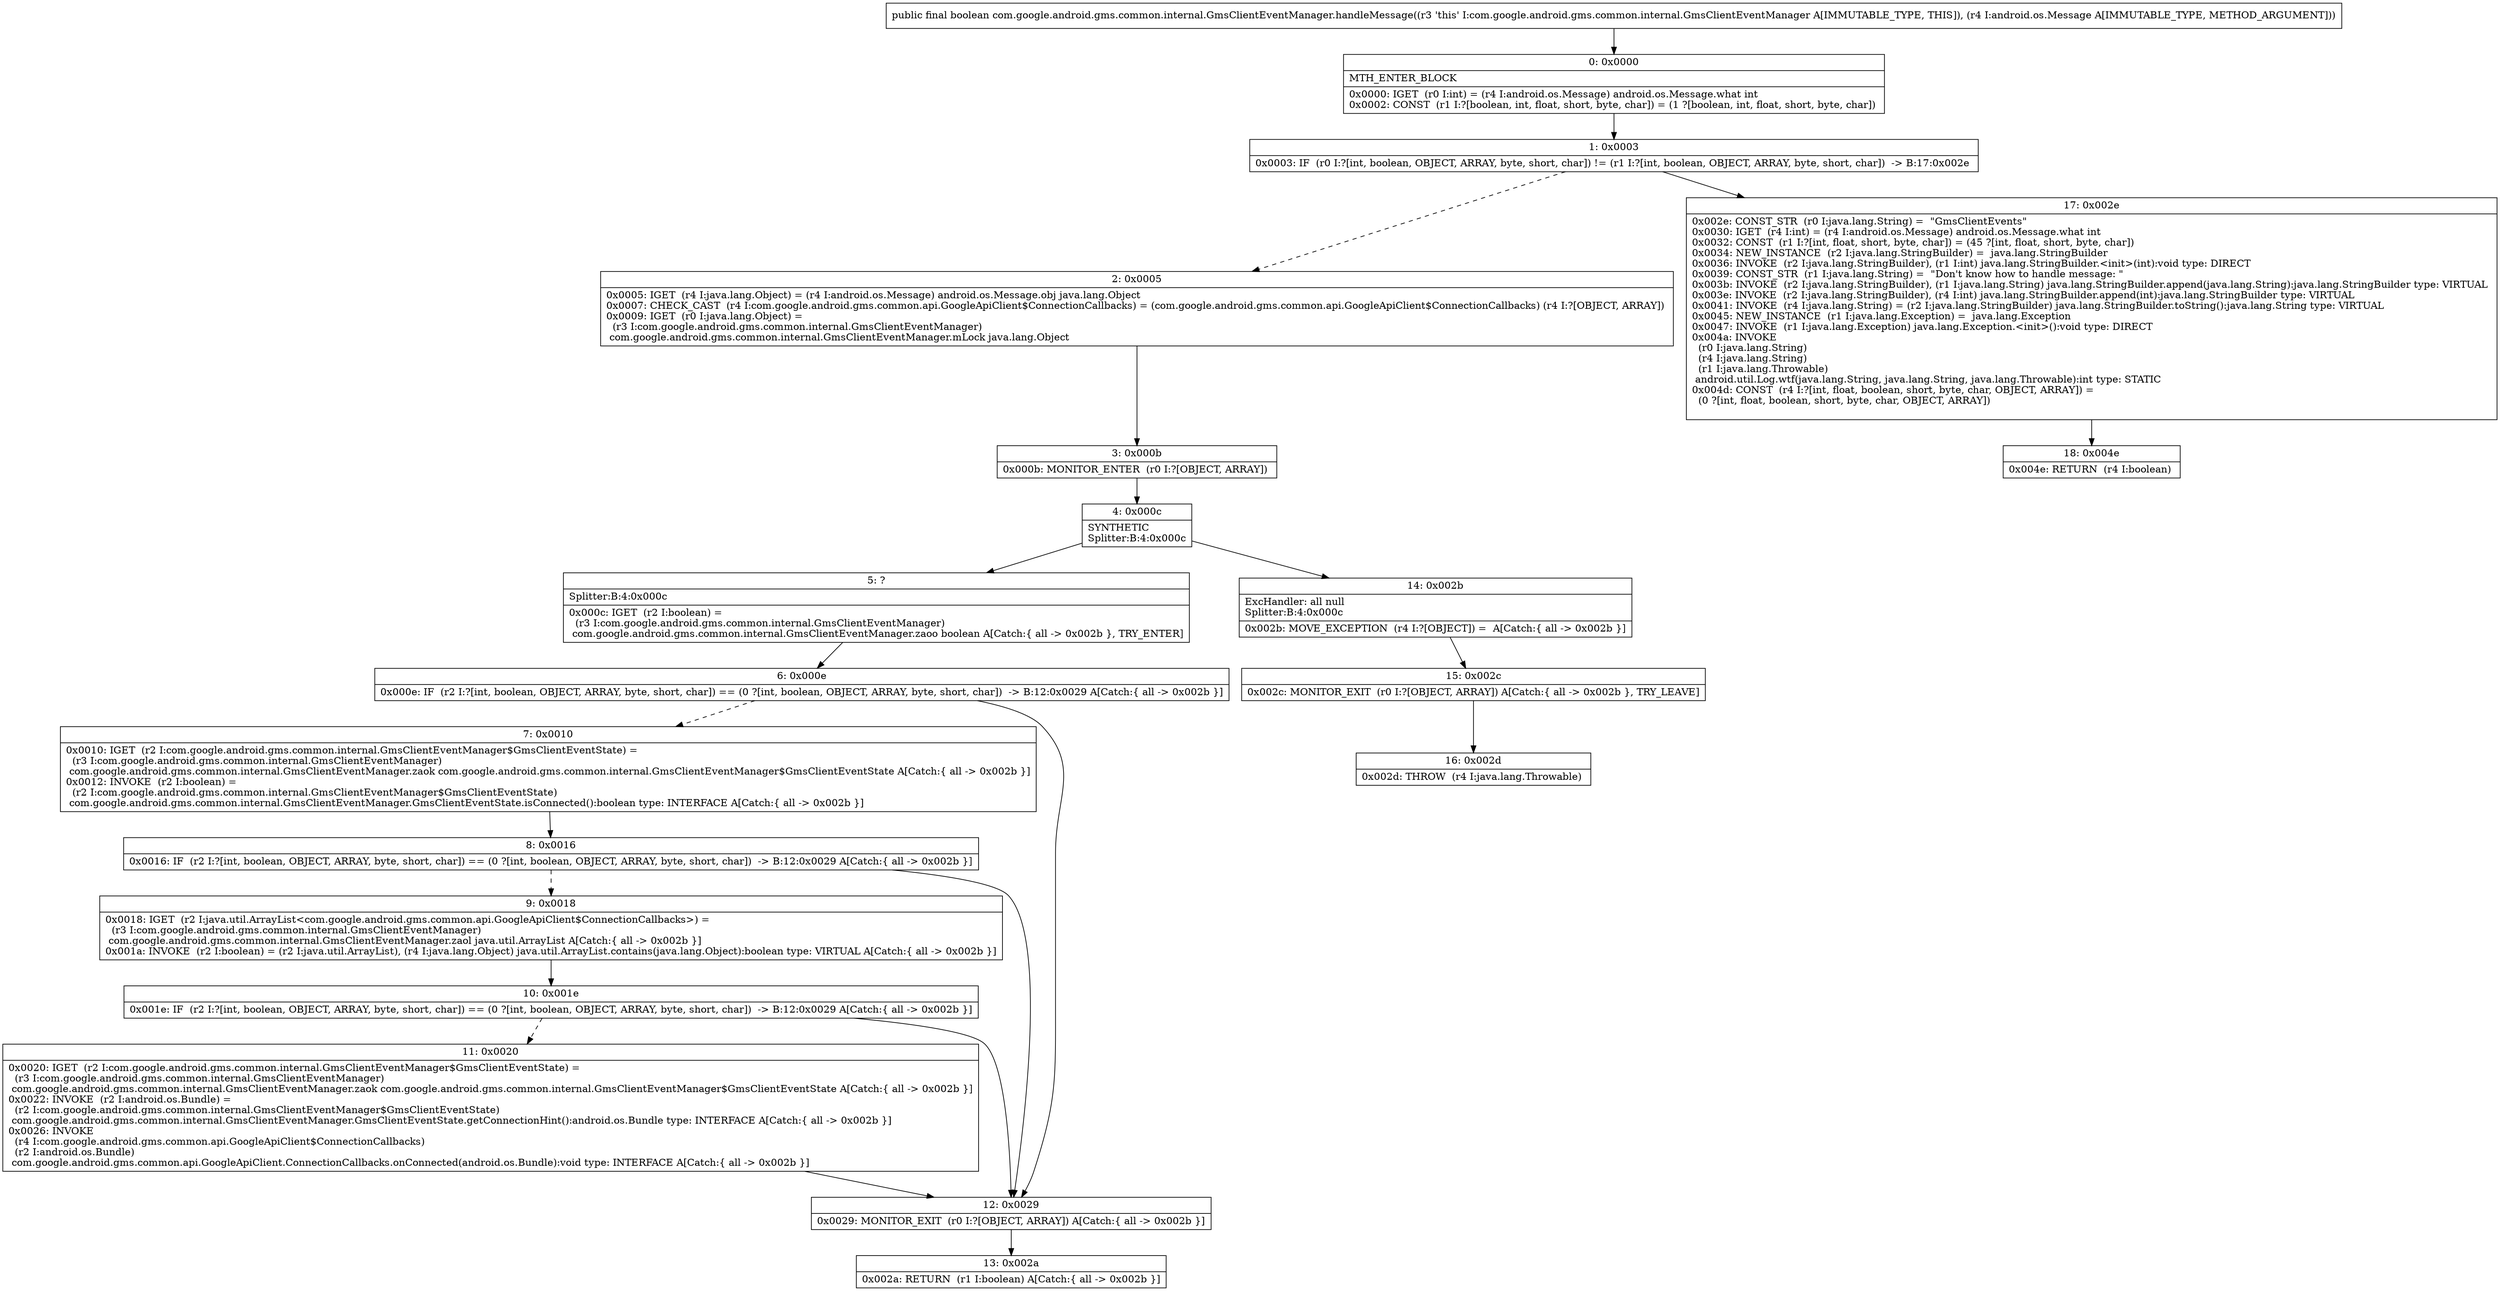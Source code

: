 digraph "CFG forcom.google.android.gms.common.internal.GmsClientEventManager.handleMessage(Landroid\/os\/Message;)Z" {
Node_0 [shape=record,label="{0\:\ 0x0000|MTH_ENTER_BLOCK\l|0x0000: IGET  (r0 I:int) = (r4 I:android.os.Message) android.os.Message.what int \l0x0002: CONST  (r1 I:?[boolean, int, float, short, byte, char]) = (1 ?[boolean, int, float, short, byte, char]) \l}"];
Node_1 [shape=record,label="{1\:\ 0x0003|0x0003: IF  (r0 I:?[int, boolean, OBJECT, ARRAY, byte, short, char]) != (r1 I:?[int, boolean, OBJECT, ARRAY, byte, short, char])  \-\> B:17:0x002e \l}"];
Node_2 [shape=record,label="{2\:\ 0x0005|0x0005: IGET  (r4 I:java.lang.Object) = (r4 I:android.os.Message) android.os.Message.obj java.lang.Object \l0x0007: CHECK_CAST  (r4 I:com.google.android.gms.common.api.GoogleApiClient$ConnectionCallbacks) = (com.google.android.gms.common.api.GoogleApiClient$ConnectionCallbacks) (r4 I:?[OBJECT, ARRAY]) \l0x0009: IGET  (r0 I:java.lang.Object) = \l  (r3 I:com.google.android.gms.common.internal.GmsClientEventManager)\l com.google.android.gms.common.internal.GmsClientEventManager.mLock java.lang.Object \l}"];
Node_3 [shape=record,label="{3\:\ 0x000b|0x000b: MONITOR_ENTER  (r0 I:?[OBJECT, ARRAY]) \l}"];
Node_4 [shape=record,label="{4\:\ 0x000c|SYNTHETIC\lSplitter:B:4:0x000c\l}"];
Node_5 [shape=record,label="{5\:\ ?|Splitter:B:4:0x000c\l|0x000c: IGET  (r2 I:boolean) = \l  (r3 I:com.google.android.gms.common.internal.GmsClientEventManager)\l com.google.android.gms.common.internal.GmsClientEventManager.zaoo boolean A[Catch:\{ all \-\> 0x002b \}, TRY_ENTER]\l}"];
Node_6 [shape=record,label="{6\:\ 0x000e|0x000e: IF  (r2 I:?[int, boolean, OBJECT, ARRAY, byte, short, char]) == (0 ?[int, boolean, OBJECT, ARRAY, byte, short, char])  \-\> B:12:0x0029 A[Catch:\{ all \-\> 0x002b \}]\l}"];
Node_7 [shape=record,label="{7\:\ 0x0010|0x0010: IGET  (r2 I:com.google.android.gms.common.internal.GmsClientEventManager$GmsClientEventState) = \l  (r3 I:com.google.android.gms.common.internal.GmsClientEventManager)\l com.google.android.gms.common.internal.GmsClientEventManager.zaok com.google.android.gms.common.internal.GmsClientEventManager$GmsClientEventState A[Catch:\{ all \-\> 0x002b \}]\l0x0012: INVOKE  (r2 I:boolean) = \l  (r2 I:com.google.android.gms.common.internal.GmsClientEventManager$GmsClientEventState)\l com.google.android.gms.common.internal.GmsClientEventManager.GmsClientEventState.isConnected():boolean type: INTERFACE A[Catch:\{ all \-\> 0x002b \}]\l}"];
Node_8 [shape=record,label="{8\:\ 0x0016|0x0016: IF  (r2 I:?[int, boolean, OBJECT, ARRAY, byte, short, char]) == (0 ?[int, boolean, OBJECT, ARRAY, byte, short, char])  \-\> B:12:0x0029 A[Catch:\{ all \-\> 0x002b \}]\l}"];
Node_9 [shape=record,label="{9\:\ 0x0018|0x0018: IGET  (r2 I:java.util.ArrayList\<com.google.android.gms.common.api.GoogleApiClient$ConnectionCallbacks\>) = \l  (r3 I:com.google.android.gms.common.internal.GmsClientEventManager)\l com.google.android.gms.common.internal.GmsClientEventManager.zaol java.util.ArrayList A[Catch:\{ all \-\> 0x002b \}]\l0x001a: INVOKE  (r2 I:boolean) = (r2 I:java.util.ArrayList), (r4 I:java.lang.Object) java.util.ArrayList.contains(java.lang.Object):boolean type: VIRTUAL A[Catch:\{ all \-\> 0x002b \}]\l}"];
Node_10 [shape=record,label="{10\:\ 0x001e|0x001e: IF  (r2 I:?[int, boolean, OBJECT, ARRAY, byte, short, char]) == (0 ?[int, boolean, OBJECT, ARRAY, byte, short, char])  \-\> B:12:0x0029 A[Catch:\{ all \-\> 0x002b \}]\l}"];
Node_11 [shape=record,label="{11\:\ 0x0020|0x0020: IGET  (r2 I:com.google.android.gms.common.internal.GmsClientEventManager$GmsClientEventState) = \l  (r3 I:com.google.android.gms.common.internal.GmsClientEventManager)\l com.google.android.gms.common.internal.GmsClientEventManager.zaok com.google.android.gms.common.internal.GmsClientEventManager$GmsClientEventState A[Catch:\{ all \-\> 0x002b \}]\l0x0022: INVOKE  (r2 I:android.os.Bundle) = \l  (r2 I:com.google.android.gms.common.internal.GmsClientEventManager$GmsClientEventState)\l com.google.android.gms.common.internal.GmsClientEventManager.GmsClientEventState.getConnectionHint():android.os.Bundle type: INTERFACE A[Catch:\{ all \-\> 0x002b \}]\l0x0026: INVOKE  \l  (r4 I:com.google.android.gms.common.api.GoogleApiClient$ConnectionCallbacks)\l  (r2 I:android.os.Bundle)\l com.google.android.gms.common.api.GoogleApiClient.ConnectionCallbacks.onConnected(android.os.Bundle):void type: INTERFACE A[Catch:\{ all \-\> 0x002b \}]\l}"];
Node_12 [shape=record,label="{12\:\ 0x0029|0x0029: MONITOR_EXIT  (r0 I:?[OBJECT, ARRAY]) A[Catch:\{ all \-\> 0x002b \}]\l}"];
Node_13 [shape=record,label="{13\:\ 0x002a|0x002a: RETURN  (r1 I:boolean) A[Catch:\{ all \-\> 0x002b \}]\l}"];
Node_14 [shape=record,label="{14\:\ 0x002b|ExcHandler: all null\lSplitter:B:4:0x000c\l|0x002b: MOVE_EXCEPTION  (r4 I:?[OBJECT]) =  A[Catch:\{ all \-\> 0x002b \}]\l}"];
Node_15 [shape=record,label="{15\:\ 0x002c|0x002c: MONITOR_EXIT  (r0 I:?[OBJECT, ARRAY]) A[Catch:\{ all \-\> 0x002b \}, TRY_LEAVE]\l}"];
Node_16 [shape=record,label="{16\:\ 0x002d|0x002d: THROW  (r4 I:java.lang.Throwable) \l}"];
Node_17 [shape=record,label="{17\:\ 0x002e|0x002e: CONST_STR  (r0 I:java.lang.String) =  \"GmsClientEvents\" \l0x0030: IGET  (r4 I:int) = (r4 I:android.os.Message) android.os.Message.what int \l0x0032: CONST  (r1 I:?[int, float, short, byte, char]) = (45 ?[int, float, short, byte, char]) \l0x0034: NEW_INSTANCE  (r2 I:java.lang.StringBuilder) =  java.lang.StringBuilder \l0x0036: INVOKE  (r2 I:java.lang.StringBuilder), (r1 I:int) java.lang.StringBuilder.\<init\>(int):void type: DIRECT \l0x0039: CONST_STR  (r1 I:java.lang.String) =  \"Don't know how to handle message: \" \l0x003b: INVOKE  (r2 I:java.lang.StringBuilder), (r1 I:java.lang.String) java.lang.StringBuilder.append(java.lang.String):java.lang.StringBuilder type: VIRTUAL \l0x003e: INVOKE  (r2 I:java.lang.StringBuilder), (r4 I:int) java.lang.StringBuilder.append(int):java.lang.StringBuilder type: VIRTUAL \l0x0041: INVOKE  (r4 I:java.lang.String) = (r2 I:java.lang.StringBuilder) java.lang.StringBuilder.toString():java.lang.String type: VIRTUAL \l0x0045: NEW_INSTANCE  (r1 I:java.lang.Exception) =  java.lang.Exception \l0x0047: INVOKE  (r1 I:java.lang.Exception) java.lang.Exception.\<init\>():void type: DIRECT \l0x004a: INVOKE  \l  (r0 I:java.lang.String)\l  (r4 I:java.lang.String)\l  (r1 I:java.lang.Throwable)\l android.util.Log.wtf(java.lang.String, java.lang.String, java.lang.Throwable):int type: STATIC \l0x004d: CONST  (r4 I:?[int, float, boolean, short, byte, char, OBJECT, ARRAY]) = \l  (0 ?[int, float, boolean, short, byte, char, OBJECT, ARRAY])\l \l}"];
Node_18 [shape=record,label="{18\:\ 0x004e|0x004e: RETURN  (r4 I:boolean) \l}"];
MethodNode[shape=record,label="{public final boolean com.google.android.gms.common.internal.GmsClientEventManager.handleMessage((r3 'this' I:com.google.android.gms.common.internal.GmsClientEventManager A[IMMUTABLE_TYPE, THIS]), (r4 I:android.os.Message A[IMMUTABLE_TYPE, METHOD_ARGUMENT])) }"];
MethodNode -> Node_0;
Node_0 -> Node_1;
Node_1 -> Node_2[style=dashed];
Node_1 -> Node_17;
Node_2 -> Node_3;
Node_3 -> Node_4;
Node_4 -> Node_5;
Node_4 -> Node_14;
Node_5 -> Node_6;
Node_6 -> Node_7[style=dashed];
Node_6 -> Node_12;
Node_7 -> Node_8;
Node_8 -> Node_9[style=dashed];
Node_8 -> Node_12;
Node_9 -> Node_10;
Node_10 -> Node_11[style=dashed];
Node_10 -> Node_12;
Node_11 -> Node_12;
Node_12 -> Node_13;
Node_14 -> Node_15;
Node_15 -> Node_16;
Node_17 -> Node_18;
}

